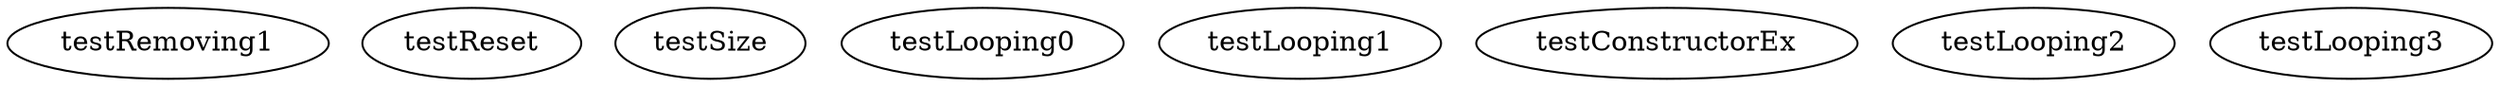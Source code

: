 digraph G {
testRemoving1;
testReset;
testSize;
testLooping0;
testLooping1;
testConstructorEx;
testLooping2;
testLooping3;
}